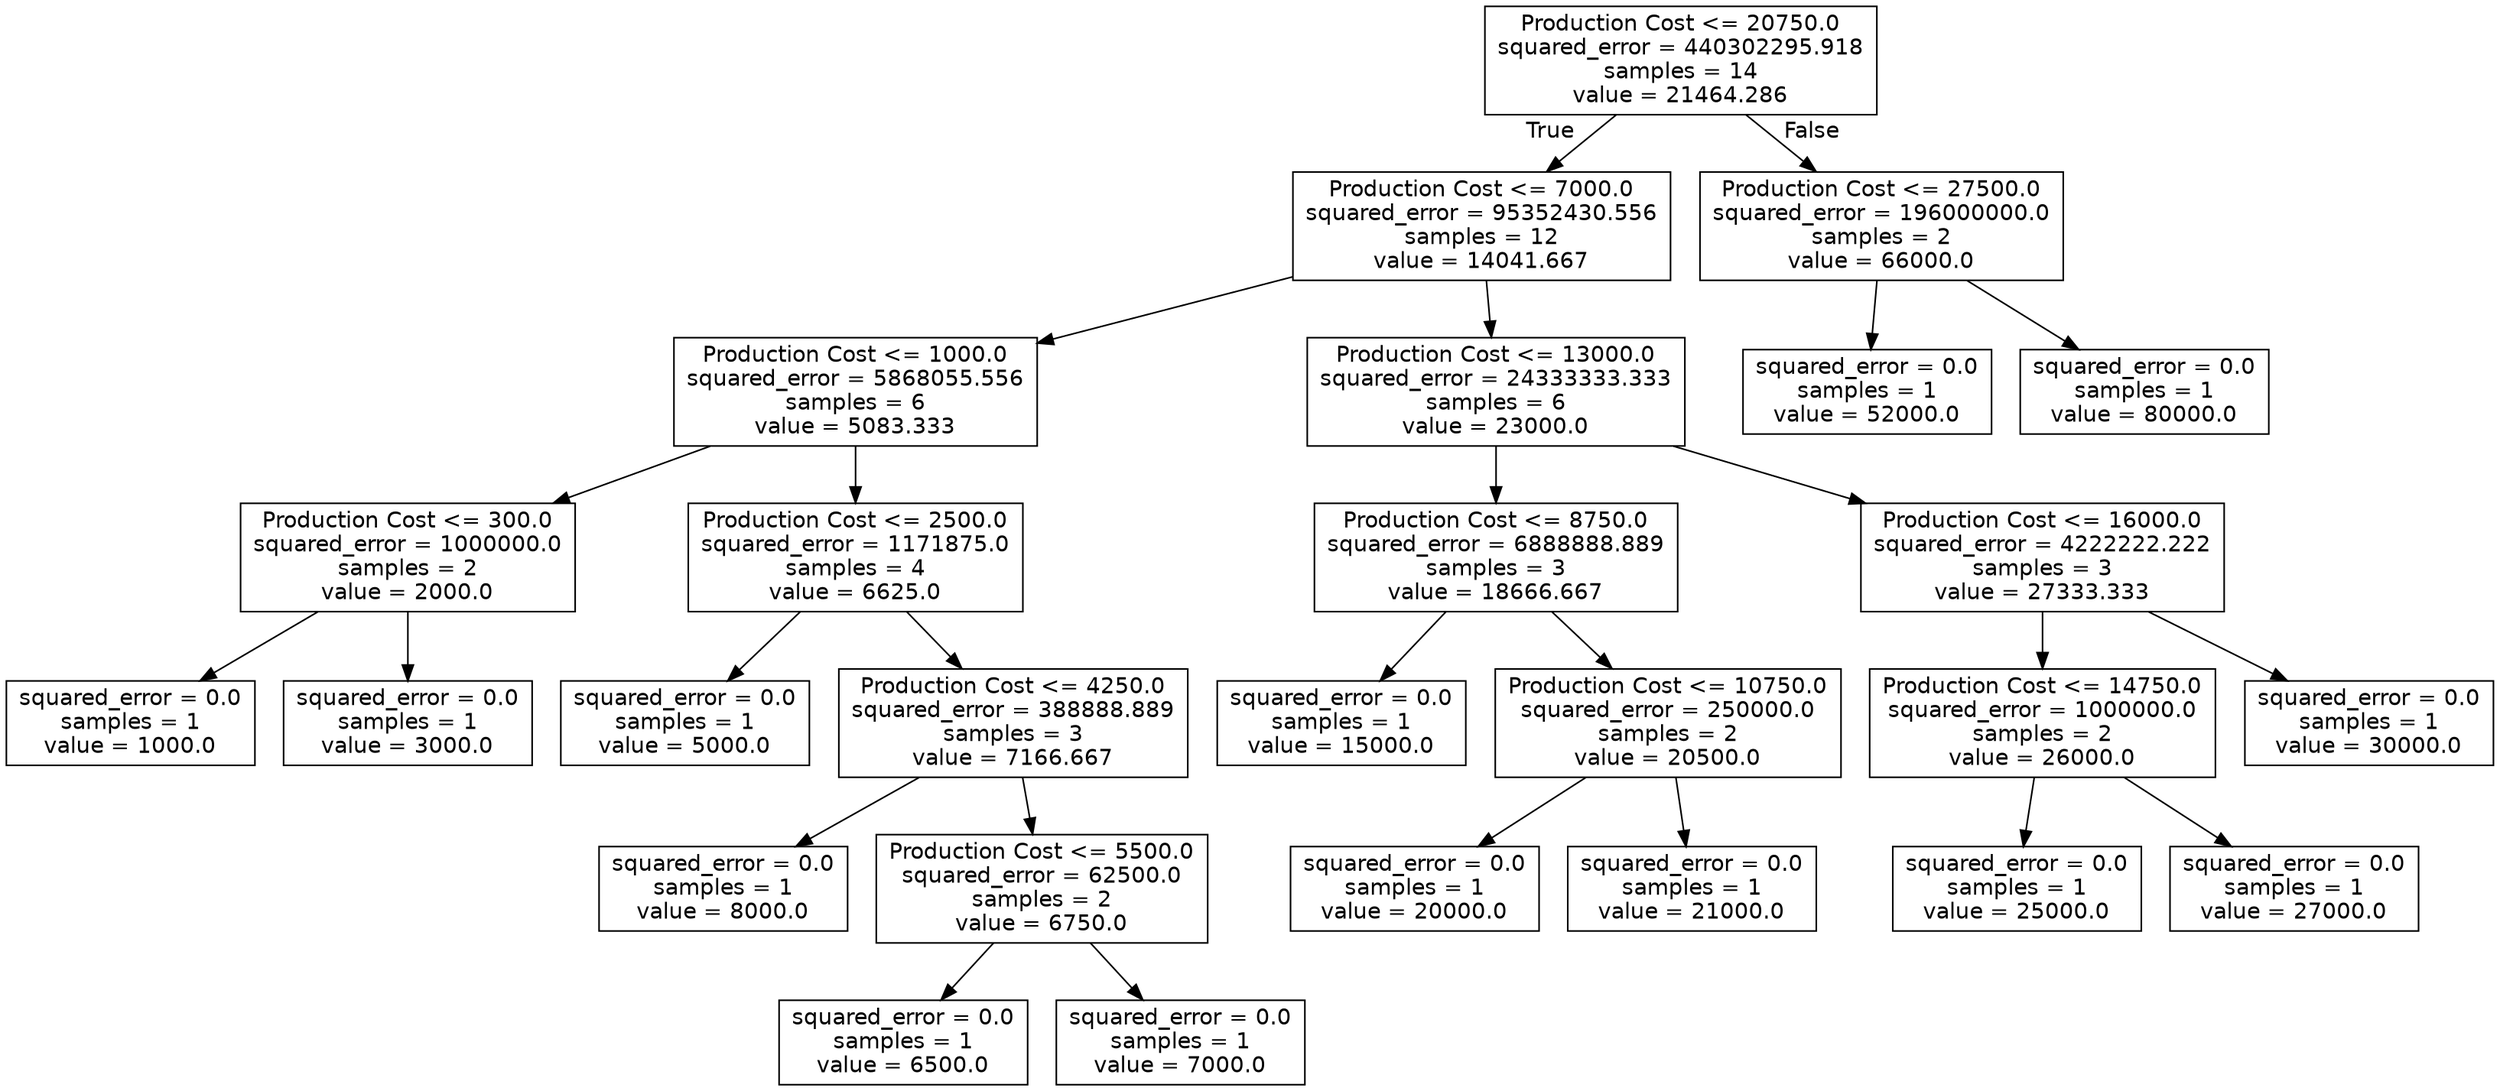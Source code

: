 digraph Tree {
node [shape=box, fontname="helvetica"] ;
edge [fontname="helvetica"] ;
0 [label="Production Cost <= 20750.0\nsquared_error = 440302295.918\nsamples = 14\nvalue = 21464.286"] ;
1 [label="Production Cost <= 7000.0\nsquared_error = 95352430.556\nsamples = 12\nvalue = 14041.667"] ;
0 -> 1 [labeldistance=2.5, labelangle=45, headlabel="True"] ;
2 [label="Production Cost <= 1000.0\nsquared_error = 5868055.556\nsamples = 6\nvalue = 5083.333"] ;
1 -> 2 ;
3 [label="Production Cost <= 300.0\nsquared_error = 1000000.0\nsamples = 2\nvalue = 2000.0"] ;
2 -> 3 ;
4 [label="squared_error = 0.0\nsamples = 1\nvalue = 1000.0"] ;
3 -> 4 ;
5 [label="squared_error = 0.0\nsamples = 1\nvalue = 3000.0"] ;
3 -> 5 ;
6 [label="Production Cost <= 2500.0\nsquared_error = 1171875.0\nsamples = 4\nvalue = 6625.0"] ;
2 -> 6 ;
7 [label="squared_error = 0.0\nsamples = 1\nvalue = 5000.0"] ;
6 -> 7 ;
8 [label="Production Cost <= 4250.0\nsquared_error = 388888.889\nsamples = 3\nvalue = 7166.667"] ;
6 -> 8 ;
9 [label="squared_error = 0.0\nsamples = 1\nvalue = 8000.0"] ;
8 -> 9 ;
10 [label="Production Cost <= 5500.0\nsquared_error = 62500.0\nsamples = 2\nvalue = 6750.0"] ;
8 -> 10 ;
11 [label="squared_error = 0.0\nsamples = 1\nvalue = 6500.0"] ;
10 -> 11 ;
12 [label="squared_error = 0.0\nsamples = 1\nvalue = 7000.0"] ;
10 -> 12 ;
13 [label="Production Cost <= 13000.0\nsquared_error = 24333333.333\nsamples = 6\nvalue = 23000.0"] ;
1 -> 13 ;
14 [label="Production Cost <= 8750.0\nsquared_error = 6888888.889\nsamples = 3\nvalue = 18666.667"] ;
13 -> 14 ;
15 [label="squared_error = 0.0\nsamples = 1\nvalue = 15000.0"] ;
14 -> 15 ;
16 [label="Production Cost <= 10750.0\nsquared_error = 250000.0\nsamples = 2\nvalue = 20500.0"] ;
14 -> 16 ;
17 [label="squared_error = 0.0\nsamples = 1\nvalue = 20000.0"] ;
16 -> 17 ;
18 [label="squared_error = 0.0\nsamples = 1\nvalue = 21000.0"] ;
16 -> 18 ;
19 [label="Production Cost <= 16000.0\nsquared_error = 4222222.222\nsamples = 3\nvalue = 27333.333"] ;
13 -> 19 ;
20 [label="Production Cost <= 14750.0\nsquared_error = 1000000.0\nsamples = 2\nvalue = 26000.0"] ;
19 -> 20 ;
21 [label="squared_error = 0.0\nsamples = 1\nvalue = 25000.0"] ;
20 -> 21 ;
22 [label="squared_error = 0.0\nsamples = 1\nvalue = 27000.0"] ;
20 -> 22 ;
23 [label="squared_error = 0.0\nsamples = 1\nvalue = 30000.0"] ;
19 -> 23 ;
24 [label="Production Cost <= 27500.0\nsquared_error = 196000000.0\nsamples = 2\nvalue = 66000.0"] ;
0 -> 24 [labeldistance=2.5, labelangle=-45, headlabel="False"] ;
25 [label="squared_error = 0.0\nsamples = 1\nvalue = 52000.0"] ;
24 -> 25 ;
26 [label="squared_error = 0.0\nsamples = 1\nvalue = 80000.0"] ;
24 -> 26 ;
}